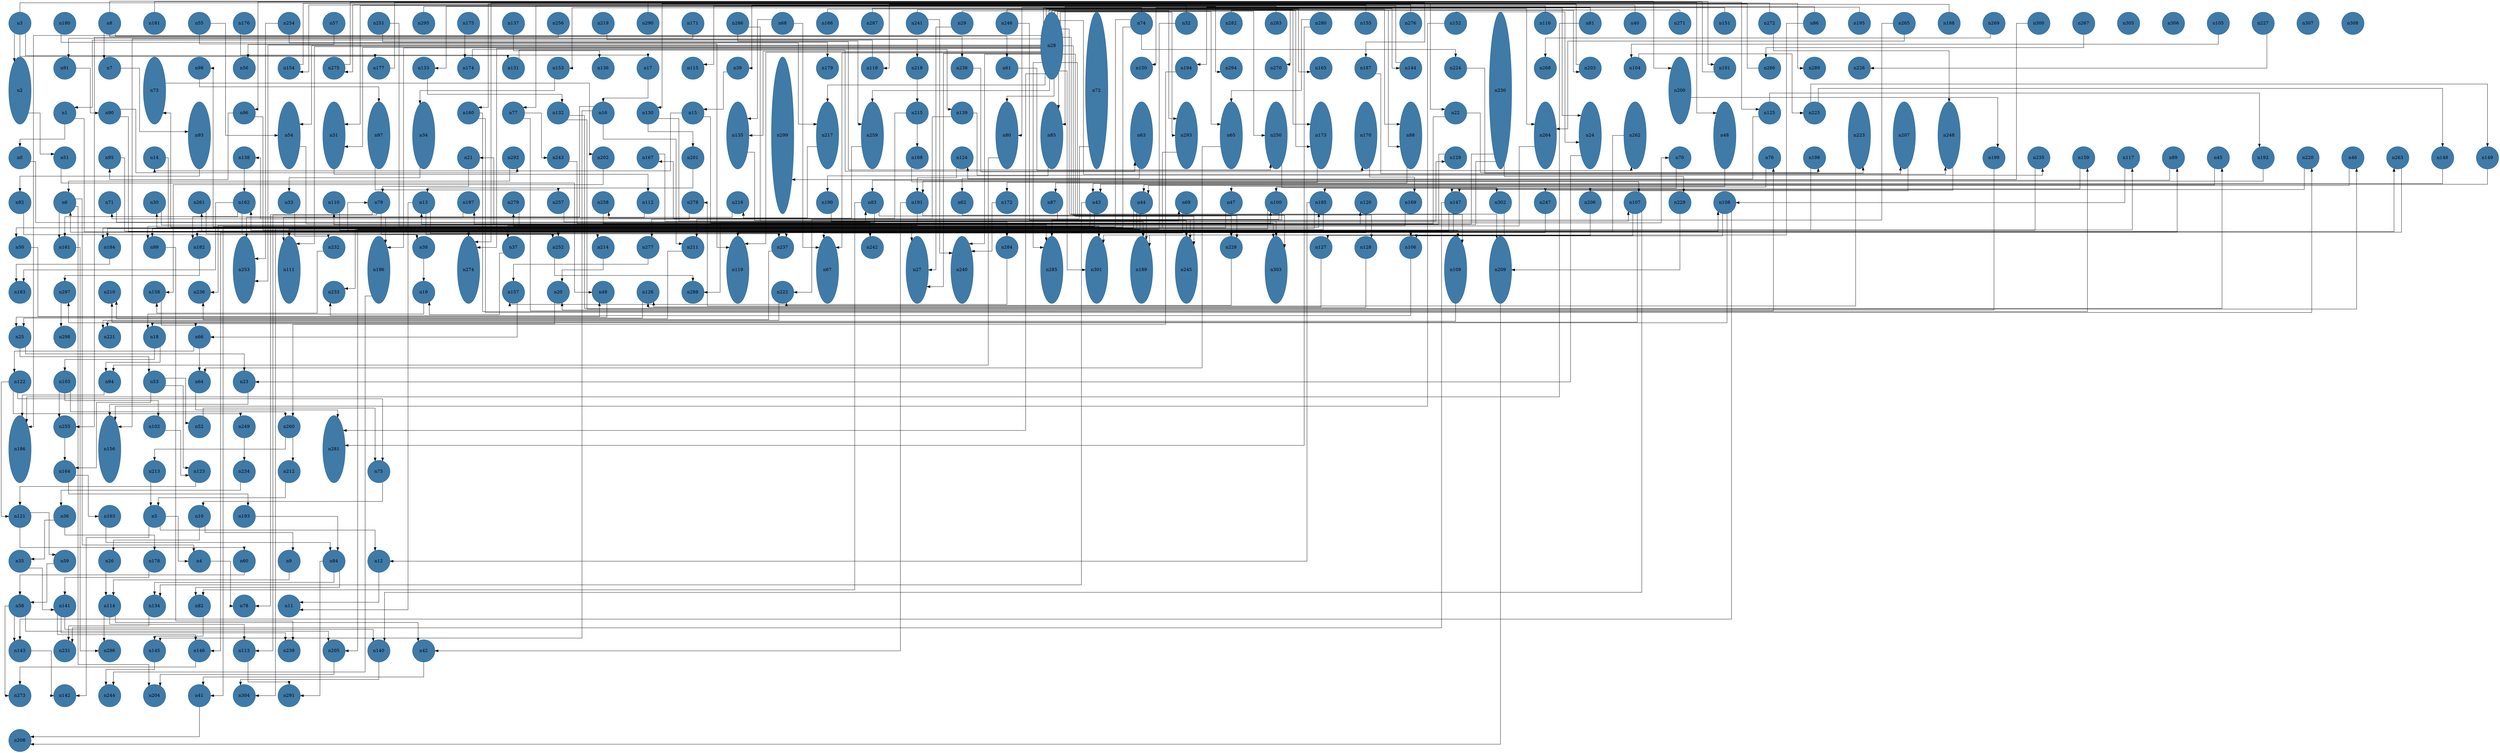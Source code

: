 //do not use DOT to generate pdf use NEATO or FDP
digraph{
layout="neato";
splines="ortho";
n3[shape="ellipse", style="filled", color="#004E8ABF", pos="0,34!", height="1", width="1"];
n3 -> n187;
n3 -> n177;
n3 -> n131;
n3 -> n2;
n180[shape="ellipse", style="filled", color="#004E8ABF", pos="2,34!", height="1", width="1"];
n180 -> n179;
n8[shape="ellipse", style="filled", color="#004E8ABF", pos="4,34!", height="1", width="1"];
n8 -> n200;
n8 -> n61;
n8 -> n7;
n8 -> n238;
n181[shape="ellipse", style="filled", color="#004E8ABF", pos="6,34!", height="1", width="1"];
n181 -> n101;
n55[shape="ellipse", style="filled", color="#004E8ABF", pos="8,34!", height="1", width="1"];
n55 -> n119;
n55 -> n54;
n176[shape="ellipse", style="filled", color="#004E8ABF", pos="10,34!", height="1", width="1"];
n176 -> n17;
n254[shape="ellipse", style="filled", color="#004E8ABF", pos="12,34!", height="1", width="1"];
n254 -> n253;
n254 -> n217;
n57[shape="ellipse", style="filled", color="#004E8ABF", pos="14,34!", height="1", width="1"];
n57 -> n56;
n251[shape="ellipse", style="filled", color="#004E8ABF", pos="16,34!", height="1", width="1"];
n251 -> n301;
n251 -> n250;
n295[shape="ellipse", style="filled", color="#004E8ABF", pos="18,34!", height="1", width="1"];
n295 -> n294;
n175[shape="ellipse", style="filled", color="#004E8ABF", pos="20,34!", height="1", width="1"];
n175 -> n174;
n137[shape="ellipse", style="filled", color="#004E8ABF", pos="22,34!", height="1", width="1"];
n137 -> n136;
n256[shape="ellipse", style="filled", color="#004E8ABF", pos="24,34!", height="1", width="1"];
n256 -> n255;
n219[shape="ellipse", style="filled", color="#004E8ABF", pos="26,34!", height="1", width="1"];
n219 -> n218;
n290[shape="ellipse", style="filled", color="#004E8ABF", pos="28,34!", height="1", width="1"];
n290 -> n289;
n171[shape="ellipse", style="filled", color="#004E8ABF", pos="30,34!", height="1", width="1"];
n171 -> n91;
n286[shape="ellipse", style="filled", color="#004E8ABF", pos="32,34!", height="1", width="1"];
n286 -> n259;
n286 -> n303;
n68[shape="ellipse", style="filled", color="#004E8ABF", pos="34,34!", height="1", width="1"];
n68 -> n135;
n68 -> n67;
n166[shape="ellipse", style="filled", color="#004E8ABF", pos="36,34!", height="1", width="1"];
n166 -> n165;
n287[shape="ellipse", style="filled", color="#004E8ABF", pos="38,34!", height="1", width="1"];
n287 -> n144;
n241[shape="ellipse", style="filled", color="#004E8ABF", pos="40,34!", height="1", width="1"];
n241 -> n240;
n241 -> n173;
n29[shape="ellipse", style="filled", color="#004E8ABF", pos="42,34!", height="1", width="1"];
n29 -> n27;
n29 -> n293;
n246[shape="ellipse", style="filled", color="#004E8ABF", pos="44,34!", height="1", width="1"];
n246 -> n245;
n246 -> n88;
n28[shape="ellipse", style="filled", color="#004E8ABF", pos="46,33!", height="3", width="1"];
n28 -> n54;
n28 -> n31;
n28 -> n281;
n28 -> n253;
n28 -> n111;
n28 -> n196;
n28 -> n274;
n28 -> n156;
n28 -> n135;
n28 -> n217;
n28 -> n119;
n28 -> n259;
n28 -> n80;
n28 -> n85;
n28 -> n65;
n28 -> n293;
n28 -> n250;
n28 -> n173;
n28 -> n67;
n28 -> n88;
n28 -> n264;
n28 -> n24;
n28 -> n27;
n28 -> n240;
n28 -> n186;
n28 -> n285;
n28 -> n301;
n28 -> n189;
n28 -> n245;
n28 -> n248;
n28 -> n303;
n28 -> n109;
n28 -> n209;
n72[shape="ellipse", style="filled", color="#004E8ABF", pos="48,31!", height="7", width="1"];
n72 -> n71;
n74[shape="ellipse", style="filled", color="#004E8ABF", pos="50,34!", height="1", width="1"];
n74 -> n153;
n74 -> n224;
n74 -> n73;
n74 -> n98;
n32[shape="ellipse", style="filled", color="#004E8ABF", pos="52,34!", height="1", width="1"];
n32 -> n111;
n32 -> n31;
n282[shape="ellipse", style="filled", color="#004E8ABF", pos="54,34!", height="1", width="1"];
n282 -> n203;
n283[shape="ellipse", style="filled", color="#004E8ABF", pos="56,34!", height="1", width="1"];
n283 -> n133;
n280[shape="ellipse", style="filled", color="#004E8ABF", pos="58,34!", height="1", width="1"];
n280 -> n65;
n280 -> n281;
n155[shape="ellipse", style="filled", color="#004E8ABF", pos="60,34!", height="1", width="1"];
n155 -> n154;
n276[shape="ellipse", style="filled", color="#004E8ABF", pos="62,34!", height="1", width="1"];
n276 -> n275;
n152[shape="ellipse", style="filled", color="#004E8ABF", pos="64,34!", height="1", width="1"];
n152 -> n24;
n152 -> n156;
n230[shape="ellipse", style="filled", color="#004E8ABF", pos="66,31!", height="7", width="1"];
n230 -> n110;
n230 -> n197;
n230 -> n229;
n116[shape="ellipse", style="filled", color="#004E8ABF", pos="68,34!", height="1", width="1"];
n116 -> n115;
n81[shape="ellipse", style="filled", color="#004E8ABF", pos="70,34!", height="1", width="1"];
n81 -> n186;
n81 -> n80;
n40[shape="ellipse", style="filled", color="#004E8ABF", pos="72,34!", height="1", width="1"];
n40 -> n39;
n271[shape="ellipse", style="filled", color="#004E8ABF", pos="74,34!", height="1", width="1"];
n271 -> n270;
n151[shape="ellipse", style="filled", color="#004E8ABF", pos="76,34!", height="1", width="1"];
n151 -> n150;
n272[shape="ellipse", style="filled", color="#004E8ABF", pos="78,34!", height="1", width="1"];
n272 -> n274;
n272 -> n248;
n86[shape="ellipse", style="filled", color="#004E8ABF", pos="80,34!", height="1", width="1"];
n86 -> n189;
n86 -> n85;
n195[shape="ellipse", style="filled", color="#004E8ABF", pos="82,34!", height="1", width="1"];
n195 -> n194;
n265[shape="ellipse", style="filled", color="#004E8ABF", pos="84,34!", height="1", width="1"];
n265 -> n264;
n265 -> n285;
n188[shape="ellipse", style="filled", color="#004E8ABF", pos="86,34!", height="1", width="1"];
n188 -> n118;
n269[shape="ellipse", style="filled", color="#004E8ABF", pos="88,34!", height="1", width="1"];
n269 -> n268;
n300[shape="ellipse", style="filled", color="#004E8ABF", pos="90,34!", height="1", width="1"];
n300 -> n299;
n267[shape="ellipse", style="filled", color="#004E8ABF", pos="92,34!", height="1", width="1"];
n267 -> n266;
n305[shape="ellipse", style="filled", color="#004E8ABF", pos="94,34!", height="1", width="1"];
n306[shape="ellipse", style="filled", color="#004E8ABF", pos="96,34!", height="1", width="1"];
n105[shape="ellipse", style="filled", color="#004E8ABF", pos="98,34!", height="1", width="1"];
n105 -> n104;
n227[shape="ellipse", style="filled", color="#004E8ABF", pos="100,34!", height="1", width="1"];
n227 -> n226;
n307[shape="ellipse", style="filled", color="#004E8ABF", pos="102,34!", height="1", width="1"];
n308[shape="ellipse", style="filled", color="#004E8ABF", pos="104,34!", height="1", width="1"];
n2[shape="ellipse", style="filled", color="#004E8ABF", pos="0,31!", height="3", width="1"];
n2 -> n51;
n91[shape="ellipse", style="filled", color="#004E8ABF", pos="2,32!", height="1", width="1"];
n91 -> n90;
n7[shape="ellipse", style="filled", color="#004E8ABF", pos="4,32!", height="1", width="1"];
n7 -> n93;
n73[shape="ellipse", style="filled", color="#004E8ABF", pos="6,31!", height="3", width="1"];
n73 -> n202;
n98[shape="ellipse", style="filled", color="#004E8ABF", pos="8,32!", height="1", width="1"];
n98 -> n97;
n56[shape="ellipse", style="filled", color="#004E8ABF", pos="10,32!", height="1", width="1"];
n154[shape="ellipse", style="filled", color="#004E8ABF", pos="12,32!", height="1", width="1"];
n154 -> n22;
n275[shape="ellipse", style="filled", color="#004E8ABF", pos="14,32!", height="1", width="1"];
n275 -> n125;
n177[shape="ellipse", style="filled", color="#004E8ABF", pos="16,32!", height="1", width="1"];
n177 -> n48;
n133[shape="ellipse", style="filled", color="#004E8ABF", pos="18,32!", height="1", width="1"];
n133 -> n132;
n174[shape="ellipse", style="filled", color="#004E8ABF", pos="20,32!", height="1", width="1"];
n174 -> n139;
n131[shape="ellipse", style="filled", color="#004E8ABF", pos="22,32!", height="1", width="1"];
n131 -> n63;
n153[shape="ellipse", style="filled", color="#004E8ABF", pos="24,32!", height="1", width="1"];
n153 -> n34;
n136[shape="ellipse", style="filled", color="#004E8ABF", pos="26,32!", height="1", width="1"];
n17[shape="ellipse", style="filled", color="#004E8ABF", pos="28,32!", height="1", width="1"];
n17 -> n16;
n115[shape="ellipse", style="filled", color="#004E8ABF", pos="30,32!", height="1", width="1"];
n39[shape="ellipse", style="filled", color="#004E8ABF", pos="32,32!", height="1", width="1"];
n39 -> n15;
n299[shape="ellipse", style="filled", color="#004E8ABF", pos="34,29!", height="7", width="1"];
n179[shape="ellipse", style="filled", color="#004E8ABF", pos="36,32!", height="1", width="1"];
n118[shape="ellipse", style="filled", color="#004E8ABF", pos="38,32!", height="1", width="1"];
n118 -> n1;
n218[shape="ellipse", style="filled", color="#004E8ABF", pos="40,32!", height="1", width="1"];
n218 -> n215;
n238[shape="ellipse", style="filled", color="#004E8ABF", pos="42,32!", height="1", width="1"];
n238 -> n170;
n61[shape="ellipse", style="filled", color="#004E8ABF", pos="44,32!", height="1", width="1"];
n61 -> n262;
n150[shape="ellipse", style="filled", color="#004E8ABF", pos="50,32!", height="1", width="1"];
n194[shape="ellipse", style="filled", color="#004E8ABF", pos="52,32!", height="1", width="1"];
n194 -> n260;
n294[shape="ellipse", style="filled", color="#004E8ABF", pos="54,32!", height="1", width="1"];
n270[shape="ellipse", style="filled", color="#004E8ABF", pos="56,32!", height="1", width="1"];
n165[shape="ellipse", style="filled", color="#004E8ABF", pos="58,32!", height="1", width="1"];
n187[shape="ellipse", style="filled", color="#004E8ABF", pos="60,32!", height="1", width="1"];
n187 -> n207;
n144[shape="ellipse", style="filled", color="#004E8ABF", pos="62,32!", height="1", width="1"];
n144 -> n77;
n224[shape="ellipse", style="filled", color="#004E8ABF", pos="64,32!", height="1", width="1"];
n224 -> n223;
n268[shape="ellipse", style="filled", color="#004E8ABF", pos="68,32!", height="1", width="1"];
n203[shape="ellipse", style="filled", color="#004E8ABF", pos="70,32!", height="1", width="1"];
n203 -> n160;
n104[shape="ellipse", style="filled", color="#004E8ABF", pos="72,32!", height="1", width="1"];
n104 -> n225;
n200[shape="ellipse", style="filled", color="#004E8ABF", pos="74,31!", height="3", width="1"];
n200 -> n199;
n101[shape="ellipse", style="filled", color="#004E8ABF", pos="76,32!", height="1", width="1"];
n101 -> n96;
n266[shape="ellipse", style="filled", color="#004E8ABF", pos="78,32!", height="1", width="1"];
n266 -> n130;
n289[shape="ellipse", style="filled", color="#004E8ABF", pos="80,32!", height="1", width="1"];
n226[shape="ellipse", style="filled", color="#004E8ABF", pos="82,32!", height="1", width="1"];
n1[shape="ellipse", style="filled", color="#004E8ABF", pos="2,30!", height="1", width="1"];
n1 -> n0;
n1 -> n89;
n90[shape="ellipse", style="filled", color="#004E8ABF", pos="4,30!", height="1", width="1"];
n90 -> n263;
n90 -> n292;
n93[shape="ellipse", style="filled", color="#004E8ABF", pos="8,29!", height="3", width="1"];
n93 -> n92;
n96[shape="ellipse", style="filled", color="#004E8ABF", pos="10,30!", height="1", width="1"];
n96 -> n95;
n96 -> n117;
n54[shape="ellipse", style="filled", color="#004E8ABF", pos="12,29!", height="3", width="1"];
n54 -> n120;
n31[shape="ellipse", style="filled", color="#004E8ABF", pos="14,29!", height="3", width="1"];
n31 -> n112;
n97[shape="ellipse", style="filled", color="#004E8ABF", pos="16,29!", height="3", width="1"];
n97 -> n257;
n34[shape="ellipse", style="filled", color="#004E8ABF", pos="18,29!", height="3", width="1"];
n34 -> n33;
n160[shape="ellipse", style="filled", color="#004E8ABF", pos="20,30!", height="1", width="1"];
n160 -> n220;
n160 -> n159;
n77[shape="ellipse", style="filled", color="#004E8ABF", pos="22,30!", height="1", width="1"];
n77 -> n243;
n77 -> n76;
n132[shape="ellipse", style="filled", color="#004E8ABF", pos="24,30!", height="1", width="1"];
n132 -> n46;
n132 -> n45;
n16[shape="ellipse", style="filled", color="#004E8ABF", pos="26,30!", height="1", width="1"];
n16 -> n145;
n16 -> n211;
n16 -> n182;
n130[shape="ellipse", style="filled", color="#004E8ABF", pos="28,30!", height="1", width="1"];
n130 -> n201;
n130 -> n129;
n15[shape="ellipse", style="filled", color="#004E8ABF", pos="30,30!", height="1", width="1"];
n15 -> n14;
n15 -> n70;
n135[shape="ellipse", style="filled", color="#004E8ABF", pos="32,29!", height="3", width="1"];
n135 -> n69;
n217[shape="ellipse", style="filled", color="#004E8ABF", pos="36,29!", height="3", width="1"];
n217 -> n216;
n259[shape="ellipse", style="filled", color="#004E8ABF", pos="38,29!", height="3", width="1"];
n259 -> n258;
n215[shape="ellipse", style="filled", color="#004E8ABF", pos="40,30!", height="1", width="1"];
n215 -> n167;
n215 -> n168;
n139[shape="ellipse", style="filled", color="#004E8ABF", pos="42,30!", height="1", width="1"];
n139 -> n235;
n139 -> n138;
n80[shape="ellipse", style="filled", color="#004E8ABF", pos="44,29!", height="3", width="1"];
n80 -> n94;
n85[shape="ellipse", style="filled", color="#004E8ABF", pos="46,29!", height="3", width="1"];
n85 -> n190;
n63[shape="ellipse", style="filled", color="#004E8ABF", pos="50,29!", height="3", width="1"];
n63 -> n62;
n293[shape="ellipse", style="filled", color="#004E8ABF", pos="52,29!", height="3", width="1"];
n293 -> n30;
n65[shape="ellipse", style="filled", color="#004E8ABF", pos="54,29!", height="3", width="1"];
n65 -> n64;
n250[shape="ellipse", style="filled", color="#004E8ABF", pos="56,29!", height="3", width="1"];
n250 -> n302;
n173[shape="ellipse", style="filled", color="#004E8ABF", pos="58,29!", height="3", width="1"];
n173 -> n172;
n170[shape="ellipse", style="filled", color="#004E8ABF", pos="60,29!", height="3", width="1"];
n170 -> n169;
n88[shape="ellipse", style="filled", color="#004E8ABF", pos="62,29!", height="3", width="1"];
n88 -> n87;
n22[shape="ellipse", style="filled", color="#004E8ABF", pos="64,30!", height="1", width="1"];
n22 -> n198;
n22 -> n21;
n264[shape="ellipse", style="filled", color="#004E8ABF", pos="68,29!", height="3", width="1"];
n264 -> n279;
n24[shape="ellipse", style="filled", color="#004E8ABF", pos="70,29!", height="3", width="1"];
n24 -> n23;
n262[shape="ellipse", style="filled", color="#004E8ABF", pos="72,29!", height="3", width="1"];
n262 -> n261;
n48[shape="ellipse", style="filled", color="#004E8ABF", pos="76,29!", height="3", width="1"];
n48 -> n47;
n125[shape="ellipse", style="filled", color="#004E8ABF", pos="78,30!", height="1", width="1"];
n125 -> n124;
n125 -> n192;
n225[shape="ellipse", style="filled", color="#004E8ABF", pos="80,30!", height="1", width="1"];
n225 -> n148;
n225 -> n149;
n223[shape="ellipse", style="filled", color="#004E8ABF", pos="82,29!", height="3", width="1"];
n223 -> n278;
n207[shape="ellipse", style="filled", color="#004E8ABF", pos="84,29!", height="3", width="1"];
n207 -> n206;
n248[shape="ellipse", style="filled", color="#004E8ABF", pos="86,29!", height="3", width="1"];
n248 -> n247;
n0[shape="ellipse", style="filled", color="#004E8ABF", pos="0,28!", height="1", width="1"];
n0 -> n83;
n51[shape="ellipse", style="filled", color="#004E8ABF", pos="2,28!", height="1", width="1"];
n51 -> n49;
n95[shape="ellipse", style="filled", color="#004E8ABF", pos="4,28!", height="1", width="1"];
n95 -> n108;
n14[shape="ellipse", style="filled", color="#004E8ABF", pos="6,28!", height="1", width="1"];
n14 -> n185;
n138[shape="ellipse", style="filled", color="#004E8ABF", pos="10,28!", height="1", width="1"];
n138 -> n162;
n21[shape="ellipse", style="filled", color="#004E8ABF", pos="20,28!", height="1", width="1"];
n21 -> n79;
n292[shape="ellipse", style="filled", color="#004E8ABF", pos="22,28!", height="1", width="1"];
n292 -> n6;
n243[shape="ellipse", style="filled", color="#004E8ABF", pos="24,28!", height="1", width="1"];
n243 -> n100;
n202[shape="ellipse", style="filled", color="#004E8ABF", pos="26,28!", height="1", width="1"];
n202 -> n158;
n167[shape="ellipse", style="filled", color="#004E8ABF", pos="28,28!", height="1", width="1"];
n167 -> n107;
n201[shape="ellipse", style="filled", color="#004E8ABF", pos="30,28!", height="1", width="1"];
n201 -> n13;
n168[shape="ellipse", style="filled", color="#004E8ABF", pos="40,28!", height="1", width="1"];
n168 -> n107;
n124[shape="ellipse", style="filled", color="#004E8ABF", pos="42,28!", height="1", width="1"];
n124 -> n191;
n129[shape="ellipse", style="filled", color="#004E8ABF", pos="64,28!", height="1", width="1"];
n129 -> n13;
n70[shape="ellipse", style="filled", color="#004E8ABF", pos="74,28!", height="1", width="1"];
n70 -> n185;
n76[shape="ellipse", style="filled", color="#004E8ABF", pos="78,28!", height="1", width="1"];
n76 -> n100;
n198[shape="ellipse", style="filled", color="#004E8ABF", pos="80,28!", height="1", width="1"];
n198 -> n79;
n199[shape="ellipse", style="filled", color="#004E8ABF", pos="88,28!", height="1", width="1"];
n199 -> n20;
n235[shape="ellipse", style="filled", color="#004E8ABF", pos="90,28!", height="1", width="1"];
n235 -> n162;
n159[shape="ellipse", style="filled", color="#004E8ABF", pos="92,28!", height="1", width="1"];
n159 -> n147;
n117[shape="ellipse", style="filled", color="#004E8ABF", pos="94,28!", height="1", width="1"];
n117 -> n108;
n89[shape="ellipse", style="filled", color="#004E8ABF", pos="96,28!", height="1", width="1"];
n89 -> n83;
n45[shape="ellipse", style="filled", color="#004E8ABF", pos="98,28!", height="1", width="1"];
n45 -> n44;
n192[shape="ellipse", style="filled", color="#004E8ABF", pos="100,28!", height="1", width="1"];
n192 -> n191;
n220[shape="ellipse", style="filled", color="#004E8ABF", pos="102,28!", height="1", width="1"];
n220 -> n147;
n46[shape="ellipse", style="filled", color="#004E8ABF", pos="104,28!", height="1", width="1"];
n46 -> n44;
n263[shape="ellipse", style="filled", color="#004E8ABF", pos="106,28!", height="1", width="1"];
n263 -> n6;
n148[shape="ellipse", style="filled", color="#004E8ABF", pos="108,28!", height="1", width="1"];
n148 -> n43;
n149[shape="ellipse", style="filled", color="#004E8ABF", pos="110,28!", height="1", width="1"];
n149 -> n43;
n92[shape="ellipse", style="filled", color="#004E8ABF", pos="0,26!", height="1", width="1"];
n92 -> n38;
n6[shape="ellipse", style="filled", color="#004E8ABF", pos="2,26!", height="1", width="1"];
n6 -> n4;
n6 -> n204;
n6 -> n161;
n71[shape="ellipse", style="filled", color="#004E8ABF", pos="4,26!", height="1", width="1"];
n71 -> n242;
n30[shape="ellipse", style="filled", color="#004E8ABF", pos="6,26!", height="1", width="1"];
n30 -> n27;
n261[shape="ellipse", style="filled", color="#004E8ABF", pos="8,26!", height="1", width="1"];
n261 -> n214;
n162[shape="ellipse", style="filled", color="#004E8ABF", pos="10,26!", height="1", width="1"];
n162 -> n237;
n162 -> n161;
n162 -> n183;
n33[shape="ellipse", style="filled", color="#004E8ABF", pos="12,26!", height="1", width="1"];
n33 -> n232;
n110[shape="ellipse", style="filled", color="#004E8ABF", pos="14,26!", height="1", width="1"];
n110 -> n109;
n79[shape="ellipse", style="filled", color="#004E8ABF", pos="16,26!", height="1", width="1"];
n79 -> n252;
n79 -> n113;
n79 -> n78;
n13[shape="ellipse", style="filled", color="#004E8ABF", pos="18,26!", height="1", width="1"];
n13 -> n252;
n13 -> n237;
n13 -> n11;
n197[shape="ellipse", style="filled", color="#004E8ABF", pos="20,26!", height="1", width="1"];
n197 -> n196;
n279[shape="ellipse", style="filled", color="#004E8ABF", pos="22,26!", height="1", width="1"];
n279 -> n285;
n257[shape="ellipse", style="filled", color="#004E8ABF", pos="24,26!", height="1", width="1"];
n257 -> n284;
n258[shape="ellipse", style="filled", color="#004E8ABF", pos="26,26!", height="1", width="1"];
n258 -> n303;
n112[shape="ellipse", style="filled", color="#004E8ABF", pos="28,26!", height="1", width="1"];
n112 -> n111;
n278[shape="ellipse", style="filled", color="#004E8ABF", pos="30,26!", height="1", width="1"];
n278 -> n277;
n216[shape="ellipse", style="filled", color="#004E8ABF", pos="32,26!", height="1", width="1"];
n216 -> n253;
n190[shape="ellipse", style="filled", color="#004E8ABF", pos="36,26!", height="1", width="1"];
n190 -> n189;
n83[shape="ellipse", style="filled", color="#004E8ABF", pos="38,26!", height="1", width="1"];
n83 -> n288;
n83 -> n228;
n83 -> n82;
n191[shape="ellipse", style="filled", color="#004E8ABF", pos="40,26!", height="1", width="1"];
n191 -> n236;
n191 -> n228;
n191 -> n42;
n62[shape="ellipse", style="filled", color="#004E8ABF", pos="42,26!", height="1", width="1"];
n62 -> n128;
n172[shape="ellipse", style="filled", color="#004E8ABF", pos="44,26!", height="1", width="1"];
n172 -> n240;
n87[shape="ellipse", style="filled", color="#004E8ABF", pos="46,26!", height="1", width="1"];
n87 -> n245;
n43[shape="ellipse", style="filled", color="#004E8ABF", pos="48,26!", height="1", width="1"];
n43 -> n134;
n43 -> n41;
n43 -> n99;
n44[shape="ellipse", style="filled", color="#004E8ABF", pos="50,26!", height="1", width="1"];
n44 -> n205;
n44 -> n304;
n44 -> n184;
n69[shape="ellipse", style="filled", color="#004E8ABF", pos="52,26!", height="1", width="1"];
n69 -> n67;
n47[shape="ellipse", style="filled", color="#004E8ABF", pos="54,26!", height="1", width="1"];
n47 -> n50;
n100[shape="ellipse", style="filled", color="#004E8ABF", pos="56,26!", height="1", width="1"];
n100 -> n211;
n100 -> n222;
n100 -> n99;
n185[shape="ellipse", style="filled", color="#004E8ABF", pos="58,26!", height="1", width="1"];
n185 -> n233;
n185 -> n184;
n185 -> n12;
n120[shape="ellipse", style="filled", color="#004E8ABF", pos="60,26!", height="1", width="1"];
n120 -> n119;
n169[shape="ellipse", style="filled", color="#004E8ABF", pos="62,26!", height="1", width="1"];
n169 -> n37;
n147[shape="ellipse", style="filled", color="#004E8ABF", pos="64,26!", height="1", width="1"];
n147 -> n231;
n147 -> n146;
n147 -> n182;
n302[shape="ellipse", style="filled", color="#004E8ABF", pos="66,26!", height="1", width="1"];
n302 -> n301;
n247[shape="ellipse", style="filled", color="#004E8ABF", pos="68,26!", height="1", width="1"];
n247 -> n274;
n206[shape="ellipse", style="filled", color="#004E8ABF", pos="70,26!", height="1", width="1"];
n206 -> n127;
n107[shape="ellipse", style="filled", color="#004E8ABF", pos="72,26!", height="1", width="1"];
n107 -> n210;
n107 -> n106;
n107 -> n140;
n229[shape="ellipse", style="filled", color="#004E8ABF", pos="74,26!", height="1", width="1"];
n229 -> n209;
n108[shape="ellipse", style="filled", color="#004E8ABF", pos="76,26!", height="1", width="1"];
n108 -> n143;
n108 -> n297;
n108 -> n106;
n50[shape="ellipse", style="filled", color="#004E8ABF", pos="0,24!", height="1", width="1"];
n50 -> n49;
n161[shape="ellipse", style="filled", color="#004E8ABF", pos="2,24!", height="1", width="1"];
n161 -> n296;
n184[shape="ellipse", style="filled", color="#004E8ABF", pos="4,24!", height="1", width="1"];
n184 -> n183;
n99[shape="ellipse", style="filled", color="#004E8ABF", pos="6,24!", height="1", width="1"];
n99 -> n239;
n182[shape="ellipse", style="filled", color="#004E8ABF", pos="8,24!", height="1", width="1"];
n182 -> n297;
n253[shape="ellipse", style="filled", color="#004E8ABF", pos="10,23!", height="3", width="1"];
n111[shape="ellipse", style="filled", color="#004E8ABF", pos="12,23!", height="3", width="1"];
n232[shape="ellipse", style="filled", color="#004E8ABF", pos="14,24!", height="1", width="1"];
n232 -> n158;
n196[shape="ellipse", style="filled", color="#004E8ABF", pos="16,23!", height="3", width="1"];
n196 -> n244;
n38[shape="ellipse", style="filled", color="#004E8ABF", pos="18,24!", height="1", width="1"];
n38 -> n19;
n274[shape="ellipse", style="filled", color="#004E8ABF", pos="20,23!", height="3", width="1"];
n37[shape="ellipse", style="filled", color="#004E8ABF", pos="22,24!", height="1", width="1"];
n37 -> n19;
n252[shape="ellipse", style="filled", color="#004E8ABF", pos="24,24!", height="1", width="1"];
n252 -> n288;
n214[shape="ellipse", style="filled", color="#004E8ABF", pos="26,24!", height="1", width="1"];
n214 -> n20;
n277[shape="ellipse", style="filled", color="#004E8ABF", pos="28,24!", height="1", width="1"];
n277 -> n157;
n211[shape="ellipse", style="filled", color="#004E8ABF", pos="30,24!", height="1", width="1"];
n211 -> n210;
n119[shape="ellipse", style="filled", color="#004E8ABF", pos="32,23!", height="3", width="1"];
n237[shape="ellipse", style="filled", color="#004E8ABF", pos="34,24!", height="1", width="1"];
n237 -> n236;
n67[shape="ellipse", style="filled", color="#004E8ABF", pos="36,23!", height="3", width="1"];
n242[shape="ellipse", style="filled", color="#004E8ABF", pos="38,24!", height="1", width="1"];
n27[shape="ellipse", style="filled", color="#004E8ABF", pos="40,23!", height="3", width="1"];
n240[shape="ellipse", style="filled", color="#004E8ABF", pos="42,23!", height="3", width="1"];
n284[shape="ellipse", style="filled", color="#004E8ABF", pos="44,24!", height="1", width="1"];
n284 -> n157;
n285[shape="ellipse", style="filled", color="#004E8ABF", pos="46,23!", height="3", width="1"];
n301[shape="ellipse", style="filled", color="#004E8ABF", pos="48,23!", height="3", width="1"];
n189[shape="ellipse", style="filled", color="#004E8ABF", pos="50,23!", height="3", width="1"];
n245[shape="ellipse", style="filled", color="#004E8ABF", pos="52,23!", height="3", width="1"];
n228[shape="ellipse", style="filled", color="#004E8ABF", pos="54,24!", height="1", width="1"];
n228 -> n222;
n303[shape="ellipse", style="filled", color="#004E8ABF", pos="56,23!", height="3", width="1"];
n127[shape="ellipse", style="filled", color="#004E8ABF", pos="58,24!", height="1", width="1"];
n127 -> n126;
n128[shape="ellipse", style="filled", color="#004E8ABF", pos="60,24!", height="1", width="1"];
n128 -> n126;
n106[shape="ellipse", style="filled", color="#004E8ABF", pos="62,24!", height="1", width="1"];
n106 -> n233;
n109[shape="ellipse", style="filled", color="#004E8ABF", pos="64,23!", height="3", width="1"];
n109 -> n221;
n209[shape="ellipse", style="filled", color="#004E8ABF", pos="66,23!", height="3", width="1"];
n209 -> n208;
n183[shape="ellipse", style="filled", color="#004E8ABF", pos="0,22!", height="1", width="1"];
n297[shape="ellipse", style="filled", color="#004E8ABF", pos="2,22!", height="1", width="1"];
n297 -> n298;
n210[shape="ellipse", style="filled", color="#004E8ABF", pos="4,22!", height="1", width="1"];
n158[shape="ellipse", style="filled", color="#004E8ABF", pos="6,22!", height="1", width="1"];
n158 -> n66;
n236[shape="ellipse", style="filled", color="#004E8ABF", pos="8,22!", height="1", width="1"];
n233[shape="ellipse", style="filled", color="#004E8ABF", pos="14,22!", height="1", width="1"];
n19[shape="ellipse", style="filled", color="#004E8ABF", pos="18,22!", height="1", width="1"];
n19 -> n18;
n157[shape="ellipse", style="filled", color="#004E8ABF", pos="22,22!", height="1", width="1"];
n157 -> n66;
n20[shape="ellipse", style="filled", color="#004E8ABF", pos="24,22!", height="1", width="1"];
n20 -> n18;
n49[shape="ellipse", style="filled", color="#004E8ABF", pos="26,22!", height="1", width="1"];
n49 -> n25;
n126[shape="ellipse", style="filled", color="#004E8ABF", pos="28,22!", height="1", width="1"];
n126 -> n25;
n288[shape="ellipse", style="filled", color="#004E8ABF", pos="30,22!", height="1", width="1"];
n222[shape="ellipse", style="filled", color="#004E8ABF", pos="34,22!", height="1", width="1"];
n222 -> n221;
n25[shape="ellipse", style="filled", color="#004E8ABF", pos="0,20!", height="1", width="1"];
n25 -> n53;
n25 -> n23;
n298[shape="ellipse", style="filled", color="#004E8ABF", pos="2,20!", height="1", width="1"];
n221[shape="ellipse", style="filled", color="#004E8ABF", pos="4,20!", height="1", width="1"];
n18[shape="ellipse", style="filled", color="#004E8ABF", pos="6,20!", height="1", width="1"];
n18 -> n103;
n18 -> n94;
n66[shape="ellipse", style="filled", color="#004E8ABF", pos="8,20!", height="1", width="1"];
n66 -> n122;
n66 -> n64;
n122[shape="ellipse", style="filled", color="#004E8ABF", pos="0,18!", height="1", width="1"];
n122 -> n121;
n122 -> n249;
n122 -> n75;
n103[shape="ellipse", style="filled", color="#004E8ABF", pos="2,18!", height="1", width="1"];
n103 -> n255;
n103 -> n102;
n103 -> n260;
n94[shape="ellipse", style="filled", color="#004E8ABF", pos="4,18!", height="1", width="1"];
n94 -> n186;
n53[shape="ellipse", style="filled", color="#004E8ABF", pos="6,18!", height="1", width="1"];
n53 -> n164;
n53 -> n123;
n53 -> n52;
n64[shape="ellipse", style="filled", color="#004E8ABF", pos="8,18!", height="1", width="1"];
n64 -> n281;
n23[shape="ellipse", style="filled", color="#004E8ABF", pos="10,18!", height="1", width="1"];
n23 -> n156;
n186[shape="ellipse", style="filled", color="#004E8ABF", pos="0,15!", height="3", width="1"];
n255[shape="ellipse", style="filled", color="#004E8ABF", pos="2,16!", height="1", width="1"];
n255 -> n164;
n156[shape="ellipse", style="filled", color="#004E8ABF", pos="4,15!", height="3", width="1"];
n102[shape="ellipse", style="filled", color="#004E8ABF", pos="6,16!", height="1", width="1"];
n102 -> n123;
n52[shape="ellipse", style="filled", color="#004E8ABF", pos="8,16!", height="1", width="1"];
n52 -> n75;
n249[shape="ellipse", style="filled", color="#004E8ABF", pos="10,16!", height="1", width="1"];
n249 -> n234;
n260[shape="ellipse", style="filled", color="#004E8ABF", pos="12,16!", height="1", width="1"];
n260 -> n213;
n260 -> n212;
n281[shape="ellipse", style="filled", color="#004E8ABF", pos="14,15!", height="3", width="1"];
n164[shape="ellipse", style="filled", color="#004E8ABF", pos="2,14!", height="1", width="1"];
n164 -> n163;
n164 -> n193;
n213[shape="ellipse", style="filled", color="#004E8ABF", pos="6,14!", height="1", width="1"];
n213 -> n5;
n123[shape="ellipse", style="filled", color="#004E8ABF", pos="8,14!", height="1", width="1"];
n123 -> n121;
n234[shape="ellipse", style="filled", color="#004E8ABF", pos="10,14!", height="1", width="1"];
n234 -> n36;
n212[shape="ellipse", style="filled", color="#004E8ABF", pos="12,14!", height="1", width="1"];
n212 -> n5;
n75[shape="ellipse", style="filled", color="#004E8ABF", pos="16,14!", height="1", width="1"];
n75 -> n10;
n121[shape="ellipse", style="filled", color="#004E8ABF", pos="0,12!", height="1", width="1"];
n121 -> n59;
n121 -> n60;
n36[shape="ellipse", style="filled", color="#004E8ABF", pos="2,12!", height="1", width="1"];
n36 -> n35;
n36 -> n178;
n163[shape="ellipse", style="filled", color="#004E8ABF", pos="4,12!", height="1", width="1"];
n163 -> n84;
n5[shape="ellipse", style="filled", color="#004E8ABF", pos="6,12!", height="1", width="1"];
n5 -> n142;
n5 -> n4;
n5 -> n12;
n10[shape="ellipse", style="filled", color="#004E8ABF", pos="8,12!", height="1", width="1"];
n10 -> n26;
n10 -> n9;
n193[shape="ellipse", style="filled", color="#004E8ABF", pos="10,12!", height="1", width="1"];
n193 -> n84;
n35[shape="ellipse", style="filled", color="#004E8ABF", pos="0,10!", height="1", width="1"];
n35 -> n141;
n59[shape="ellipse", style="filled", color="#004E8ABF", pos="2,10!", height="1", width="1"];
n59 -> n58;
n26[shape="ellipse", style="filled", color="#004E8ABF", pos="4,10!", height="1", width="1"];
n26 -> n114;
n178[shape="ellipse", style="filled", color="#004E8ABF", pos="6,10!", height="1", width="1"];
n178 -> n141;
n4[shape="ellipse", style="filled", color="#004E8ABF", pos="8,10!", height="1", width="1"];
n4 -> n78;
n60[shape="ellipse", style="filled", color="#004E8ABF", pos="10,10!", height="1", width="1"];
n60 -> n58;
n9[shape="ellipse", style="filled", color="#004E8ABF", pos="12,10!", height="1", width="1"];
n9 -> n114;
n84[shape="ellipse", style="filled", color="#004E8ABF", pos="14,10!", height="1", width="1"];
n84 -> n134;
n84 -> n82;
n84 -> n291;
n12[shape="ellipse", style="filled", color="#004E8ABF", pos="16,10!", height="1", width="1"];
n12 -> n11;
n58[shape="ellipse", style="filled", color="#004E8ABF", pos="0,8!", height="1", width="1"];
n58 -> n143;
n58 -> n273;
n58 -> n205;
n141[shape="ellipse", style="filled", color="#004E8ABF", pos="2,8!", height="1", width="1"];
n141 -> n146;
n141 -> n239;
n141 -> n140;
n114[shape="ellipse", style="filled", color="#004E8ABF", pos="4,8!", height="1", width="1"];
n114 -> n296;
n114 -> n113;
n114 -> n42;
n134[shape="ellipse", style="filled", color="#004E8ABF", pos="6,8!", height="1", width="1"];
n134 -> n231;
n82[shape="ellipse", style="filled", color="#004E8ABF", pos="8,8!", height="1", width="1"];
n82 -> n145;
n78[shape="ellipse", style="filled", color="#004E8ABF", pos="10,8!", height="1", width="1"];
n11[shape="ellipse", style="filled", color="#004E8ABF", pos="12,8!", height="1", width="1"];
n143[shape="ellipse", style="filled", color="#004E8ABF", pos="0,6!", height="1", width="1"];
n143 -> n142;
n231[shape="ellipse", style="filled", color="#004E8ABF", pos="2,6!", height="1", width="1"];
n296[shape="ellipse", style="filled", color="#004E8ABF", pos="4,6!", height="1", width="1"];
n145[shape="ellipse", style="filled", color="#004E8ABF", pos="6,6!", height="1", width="1"];
n145 -> n244;
n146[shape="ellipse", style="filled", color="#004E8ABF", pos="8,6!", height="1", width="1"];
n146 -> n273;
n113[shape="ellipse", style="filled", color="#004E8ABF", pos="10,6!", height="1", width="1"];
n113 -> n291;
n239[shape="ellipse", style="filled", color="#004E8ABF", pos="12,6!", height="1", width="1"];
n205[shape="ellipse", style="filled", color="#004E8ABF", pos="14,6!", height="1", width="1"];
n205 -> n204;
n140[shape="ellipse", style="filled", color="#004E8ABF", pos="16,6!", height="1", width="1"];
n140 -> n304;
n42[shape="ellipse", style="filled", color="#004E8ABF", pos="18,6!", height="1", width="1"];
n42 -> n41;
n273[shape="ellipse", style="filled", color="#004E8ABF", pos="0,4!", height="1", width="1"];
n142[shape="ellipse", style="filled", color="#004E8ABF", pos="2,4!", height="1", width="1"];
n244[shape="ellipse", style="filled", color="#004E8ABF", pos="4,4!", height="1", width="1"];
n204[shape="ellipse", style="filled", color="#004E8ABF", pos="6,4!", height="1", width="1"];
n41[shape="ellipse", style="filled", color="#004E8ABF", pos="8,4!", height="1", width="1"];
n41 -> n208;
n304[shape="ellipse", style="filled", color="#004E8ABF", pos="10,4!", height="1", width="1"];
n291[shape="ellipse", style="filled", color="#004E8ABF", pos="12,4!", height="1", width="1"];
n208[shape="ellipse", style="filled", color="#004E8ABF", pos="0,2!", height="1", width="1"];
}